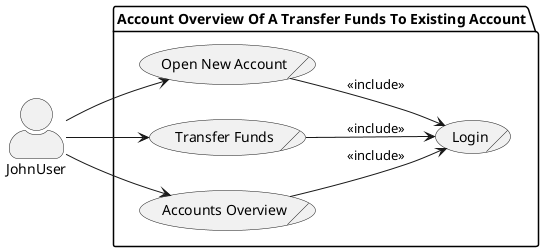 @startuml ACCOUNT_OVERVIEW_OF_A_TRANSFER_TO_EXISTING_ACCOUNT_USECASE
left to right direction
skinparam actorStyle awesome

actor JohnUser as user

package "Account Overview Of A Transfer Funds To Existing Account" {
    usecase (Login)/ as login
    usecase (Open New Account)/ as account
    usecase (Transfer Funds)/ as transfer
    usecase (Accounts Overview)/ as overview
}

user --> account
user --> transfer
user --> overview
account --> login: <<include>>
transfer --> login: <<include>>
overview --> login: <<include>>

@enduml